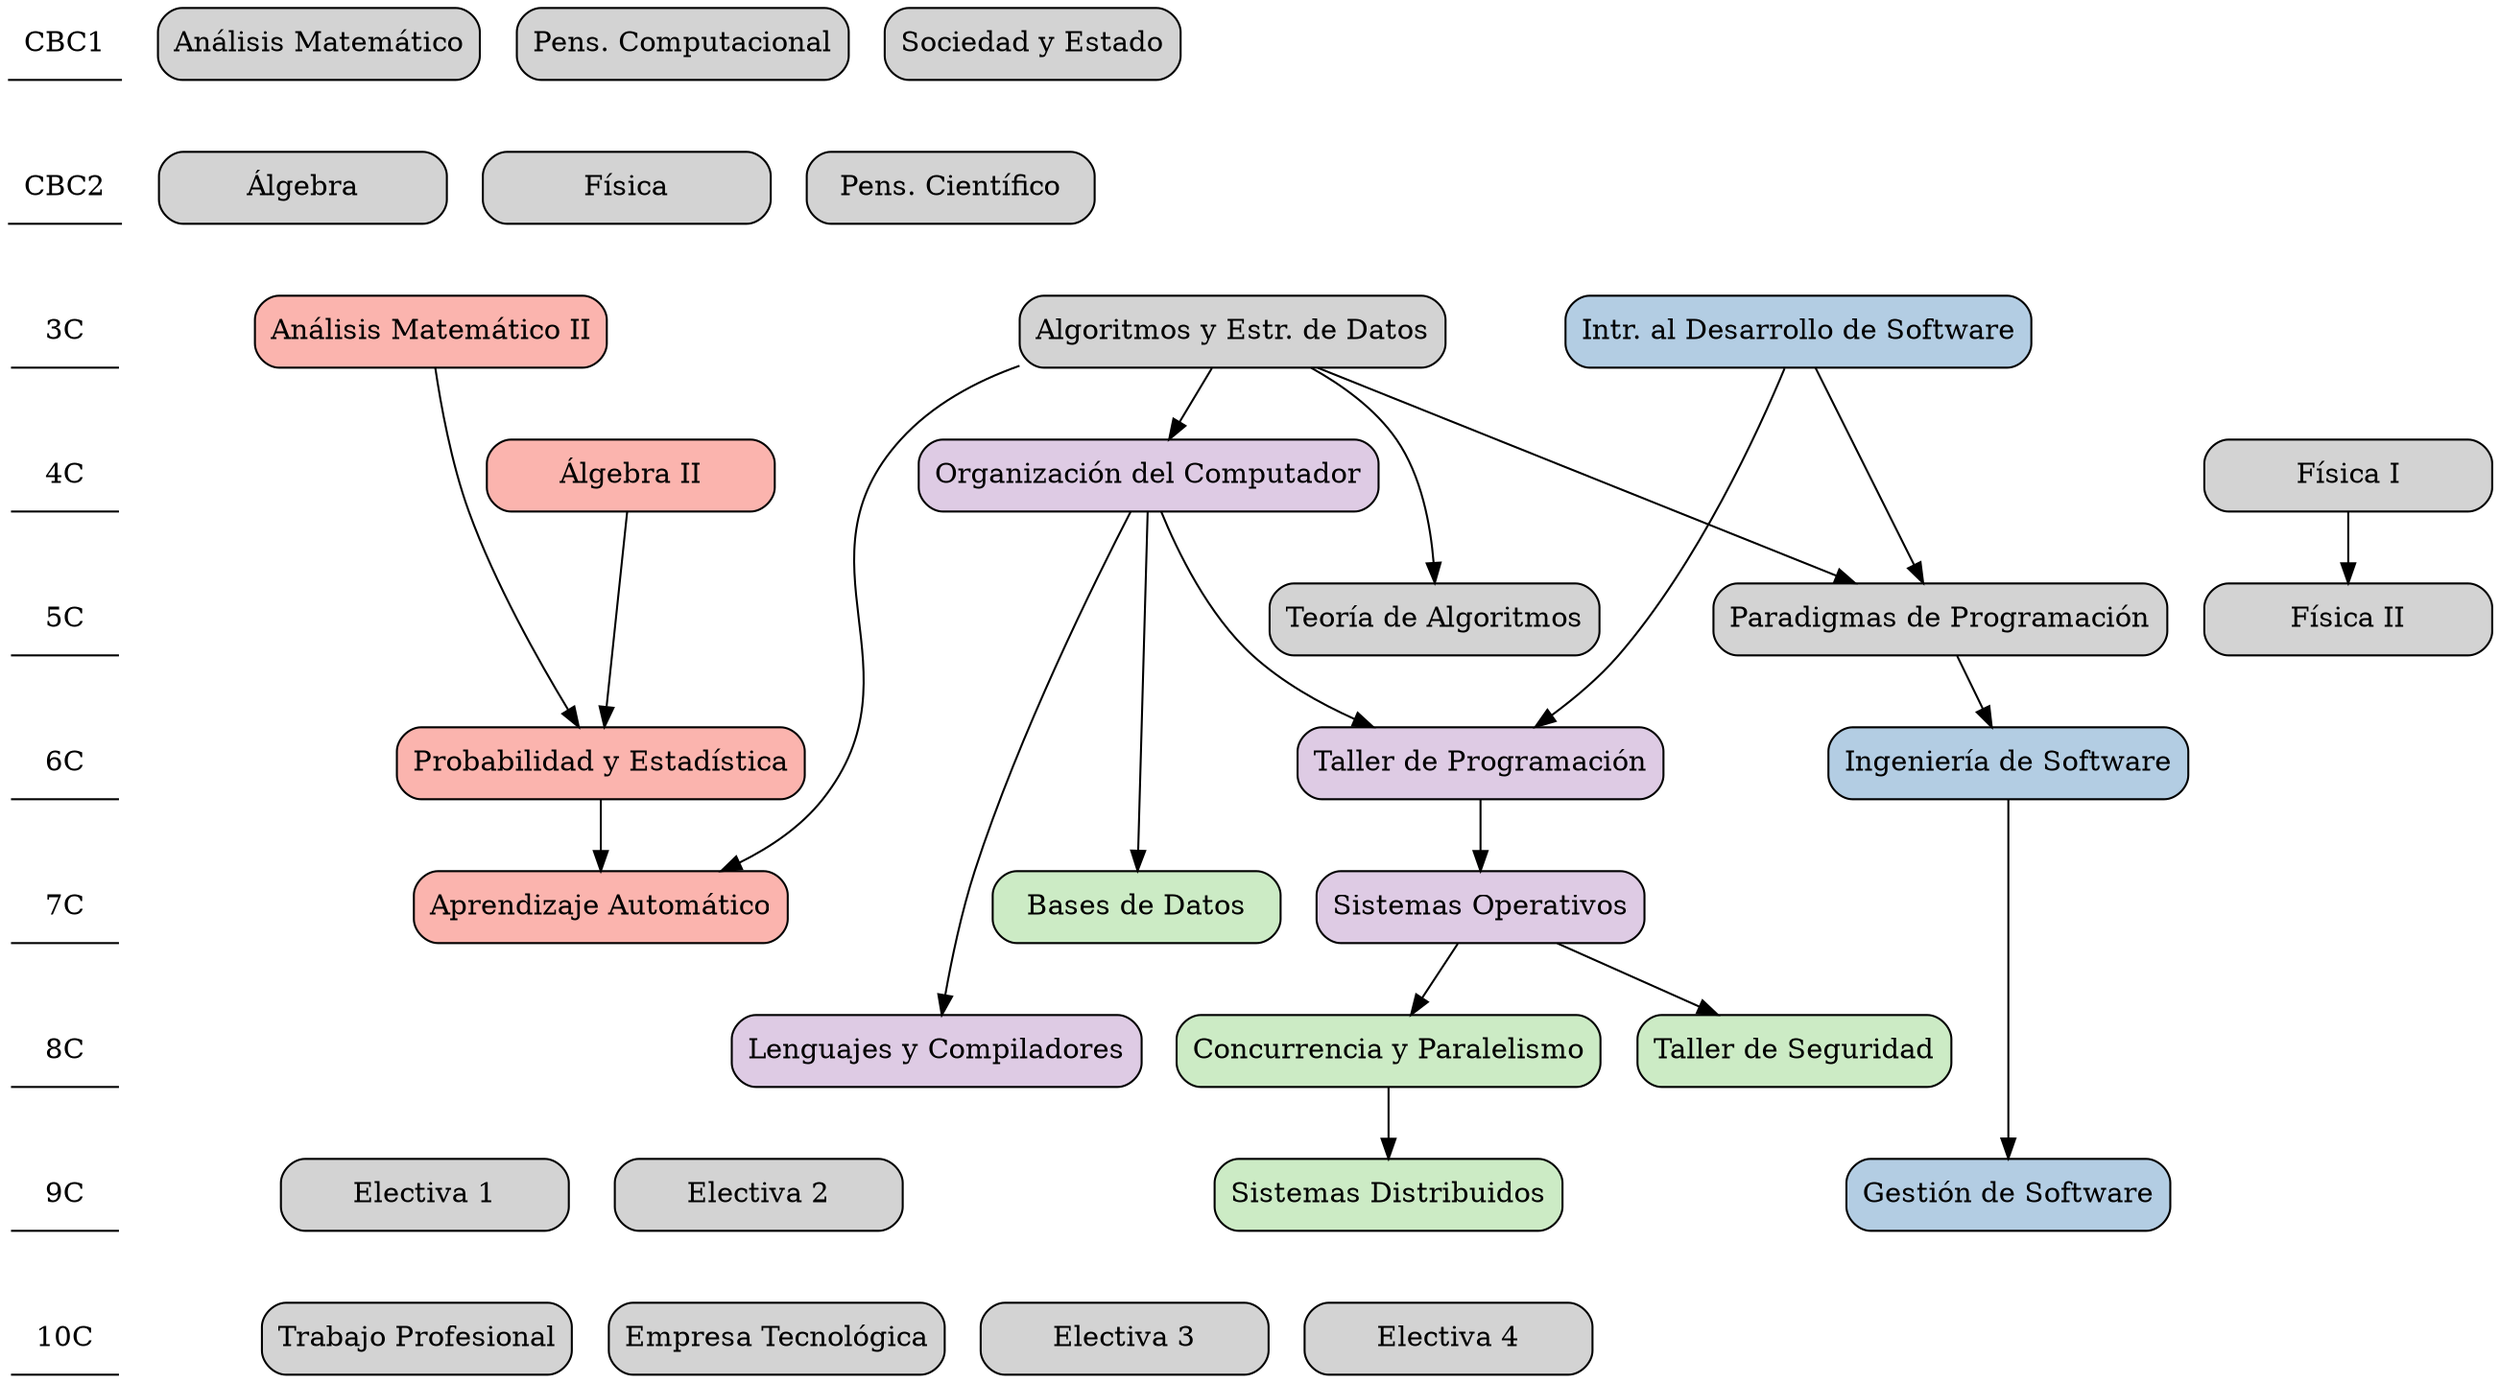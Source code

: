 digraph {
    # grilla vertical de cuatrimestres
    node[shape=underline]
    "CBC1" -> "CBC2" -> "3C" -> "4C" -> "5C" -> "6C" -> "7C" -> "8C" -> "9C" -> "10C" [style=invis]

    # lista de materias
    node [shape=box, style="rounded,filled", width=2, colorscheme=pastel14]
    am1[label="Análisis Matemático"]
    alg1[label="Álgebra"]
    pco[label="Pens. Computacional"]
    sye[label="Sociedad y Estado"]
    fis[label="Física"]
    pci[label="Pens. Científico"]

    am2[label="Análisis Matemático II", fillcolor=1, group=1]
    alg2[label="Álgebra II", fillcolor=1, group=1]
    aye[label="Algoritmos y Estr. de Datos"]
    ids[label="Intr. al Desarrollo de Software", fillcolor=2, group=2]
    is[label="Ingeniería de Software", fillcolor=2, group=2]
    gs[label="Gestión de Software", fillcolor=2, group=2]
    par[label="Paradigmas de Programación"]
    tda[label="Teoría de Algoritmos"]
    fi1[label="Física I"]
    fi2[label="Física II"]
    org[label="Organización del Computador", fillcolor=4, group=4]
    tal[label="Taller de Programación", fillcolor=4, group=4]
    lyc[label="Lenguajes y Compiladores", fillcolor=4, group=4]
    so[label="Sistemas Operativos", fillcolor=4, group=4]
    pro[label="Probabilidad y Estadística", fillcolor=1, group=1]
    ml[label="Aprendizaje Automático", fillcolor=1, group=1]
    bd[label="Bases de Datos", fillcolor=3, group=3]
    seg[label="Taller de Seguridad", fillcolor=3, group=3]
    con[label="Concurrencia y Paralelismo", fillcolor=3, group=3]
    dis[label="Sistemas Distribuidos", fillcolor=3, group=3]

    e1[label="Electiva 1"]
    e2[label="Electiva 2"]
    e3[label="Electiva 3"]
    e4[label="Electiva 4"]
    tp[label="Trabajo Profesional"]
    emp[label="Empresa Tecnológica"]

    # distribucion por cuatrimestre
    {rank = same; "CBC1"; am1;  sye; pco;}
    {rank = same; "CBC2"; alg1;  fis; pci;}
    {rank = same; "3C"; am2;  aye; ids;}
    {rank = same; "4C"; alg2; fi1; org;}
    {rank = same; "5C"; fi2; par; tda;}
    {rank = same; "6C"; pro; tal; is;}
    {rank = same; "7C"; so;bd; ml;}
    {rank = same; "8C"; lyc; con;seg;}
    {rank = same; "9C"; dis; gs; e1; e2}
    {rank = same; "10C"; emp; tp; e3; e4}

    # correlatividades
    aye ->  org -> tal -> so -> con -> dis
    ids ->  par -> is -> gs
    aye ->  par
    aye ->  tda
    aye ->  ml
    ids ->  tal
    am2 ->  pro
    alg2 -> pro -> ml 
    org ->  lyc
    org ->  bd
    fi1 ->  fi2
    so  ->  seg

    # estas son solo para mantener la disposicion
    ml  -> e1 -> tp[style=invis]
    ml -> e2 -> emp[style=invis]
}
